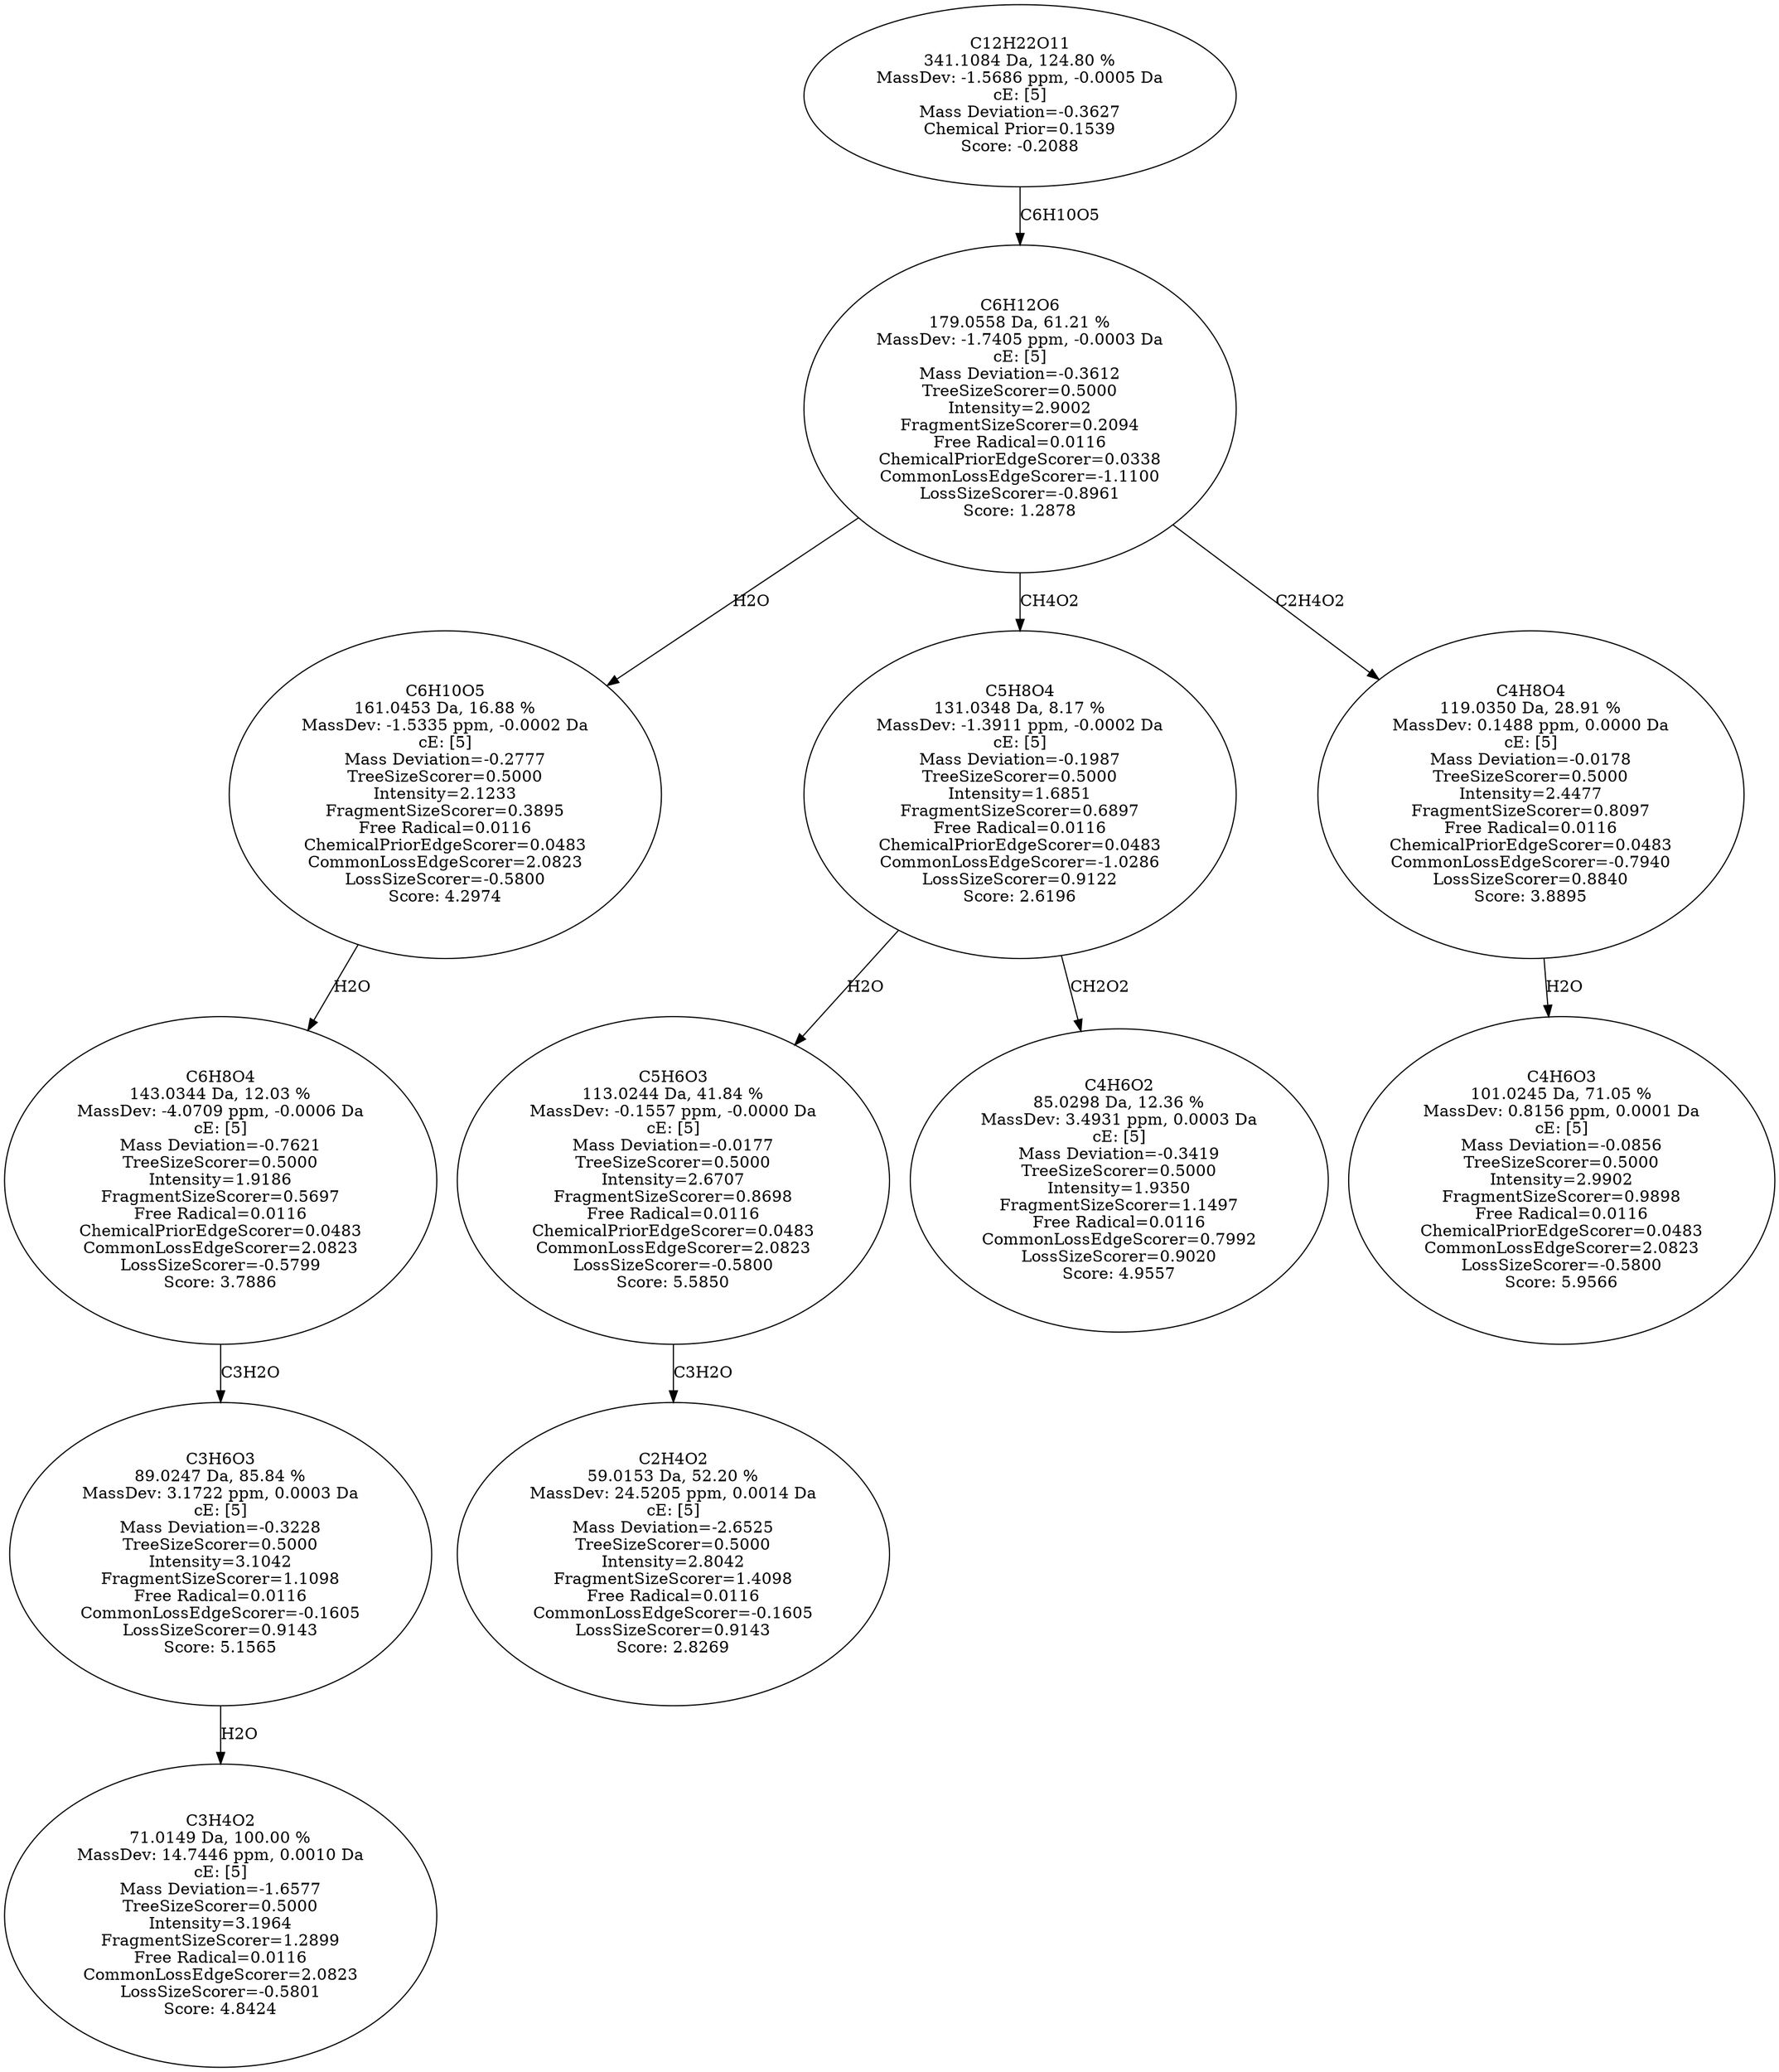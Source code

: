 strict digraph {
v1 [label="C3H4O2\n71.0149 Da, 100.00 %\nMassDev: 14.7446 ppm, 0.0010 Da\ncE: [5]\nMass Deviation=-1.6577\nTreeSizeScorer=0.5000\nIntensity=3.1964\nFragmentSizeScorer=1.2899\nFree Radical=0.0116\nCommonLossEdgeScorer=2.0823\nLossSizeScorer=-0.5801\nScore: 4.8424"];
v2 [label="C3H6O3\n89.0247 Da, 85.84 %\nMassDev: 3.1722 ppm, 0.0003 Da\ncE: [5]\nMass Deviation=-0.3228\nTreeSizeScorer=0.5000\nIntensity=3.1042\nFragmentSizeScorer=1.1098\nFree Radical=0.0116\nCommonLossEdgeScorer=-0.1605\nLossSizeScorer=0.9143\nScore: 5.1565"];
v3 [label="C6H8O4\n143.0344 Da, 12.03 %\nMassDev: -4.0709 ppm, -0.0006 Da\ncE: [5]\nMass Deviation=-0.7621\nTreeSizeScorer=0.5000\nIntensity=1.9186\nFragmentSizeScorer=0.5697\nFree Radical=0.0116\nChemicalPriorEdgeScorer=0.0483\nCommonLossEdgeScorer=2.0823\nLossSizeScorer=-0.5799\nScore: 3.7886"];
v4 [label="C6H10O5\n161.0453 Da, 16.88 %\nMassDev: -1.5335 ppm, -0.0002 Da\ncE: [5]\nMass Deviation=-0.2777\nTreeSizeScorer=0.5000\nIntensity=2.1233\nFragmentSizeScorer=0.3895\nFree Radical=0.0116\nChemicalPriorEdgeScorer=0.0483\nCommonLossEdgeScorer=2.0823\nLossSizeScorer=-0.5800\nScore: 4.2974"];
v5 [label="C2H4O2\n59.0153 Da, 52.20 %\nMassDev: 24.5205 ppm, 0.0014 Da\ncE: [5]\nMass Deviation=-2.6525\nTreeSizeScorer=0.5000\nIntensity=2.8042\nFragmentSizeScorer=1.4098\nFree Radical=0.0116\nCommonLossEdgeScorer=-0.1605\nLossSizeScorer=0.9143\nScore: 2.8269"];
v6 [label="C5H6O3\n113.0244 Da, 41.84 %\nMassDev: -0.1557 ppm, -0.0000 Da\ncE: [5]\nMass Deviation=-0.0177\nTreeSizeScorer=0.5000\nIntensity=2.6707\nFragmentSizeScorer=0.8698\nFree Radical=0.0116\nChemicalPriorEdgeScorer=0.0483\nCommonLossEdgeScorer=2.0823\nLossSizeScorer=-0.5800\nScore: 5.5850"];
v7 [label="C4H6O2\n85.0298 Da, 12.36 %\nMassDev: 3.4931 ppm, 0.0003 Da\ncE: [5]\nMass Deviation=-0.3419\nTreeSizeScorer=0.5000\nIntensity=1.9350\nFragmentSizeScorer=1.1497\nFree Radical=0.0116\nCommonLossEdgeScorer=0.7992\nLossSizeScorer=0.9020\nScore: 4.9557"];
v8 [label="C5H8O4\n131.0348 Da, 8.17 %\nMassDev: -1.3911 ppm, -0.0002 Da\ncE: [5]\nMass Deviation=-0.1987\nTreeSizeScorer=0.5000\nIntensity=1.6851\nFragmentSizeScorer=0.6897\nFree Radical=0.0116\nChemicalPriorEdgeScorer=0.0483\nCommonLossEdgeScorer=-1.0286\nLossSizeScorer=0.9122\nScore: 2.6196"];
v9 [label="C4H6O3\n101.0245 Da, 71.05 %\nMassDev: 0.8156 ppm, 0.0001 Da\ncE: [5]\nMass Deviation=-0.0856\nTreeSizeScorer=0.5000\nIntensity=2.9902\nFragmentSizeScorer=0.9898\nFree Radical=0.0116\nChemicalPriorEdgeScorer=0.0483\nCommonLossEdgeScorer=2.0823\nLossSizeScorer=-0.5800\nScore: 5.9566"];
v10 [label="C4H8O4\n119.0350 Da, 28.91 %\nMassDev: 0.1488 ppm, 0.0000 Da\ncE: [5]\nMass Deviation=-0.0178\nTreeSizeScorer=0.5000\nIntensity=2.4477\nFragmentSizeScorer=0.8097\nFree Radical=0.0116\nChemicalPriorEdgeScorer=0.0483\nCommonLossEdgeScorer=-0.7940\nLossSizeScorer=0.8840\nScore: 3.8895"];
v11 [label="C6H12O6\n179.0558 Da, 61.21 %\nMassDev: -1.7405 ppm, -0.0003 Da\ncE: [5]\nMass Deviation=-0.3612\nTreeSizeScorer=0.5000\nIntensity=2.9002\nFragmentSizeScorer=0.2094\nFree Radical=0.0116\nChemicalPriorEdgeScorer=0.0338\nCommonLossEdgeScorer=-1.1100\nLossSizeScorer=-0.8961\nScore: 1.2878"];
v12 [label="C12H22O11\n341.1084 Da, 124.80 %\nMassDev: -1.5686 ppm, -0.0005 Da\ncE: [5]\nMass Deviation=-0.3627\nChemical Prior=0.1539\nScore: -0.2088"];
v2 -> v1 [label="H2O"];
v3 -> v2 [label="C3H2O"];
v4 -> v3 [label="H2O"];
v11 -> v4 [label="H2O"];
v6 -> v5 [label="C3H2O"];
v8 -> v6 [label="H2O"];
v8 -> v7 [label="CH2O2"];
v11 -> v8 [label="CH4O2"];
v10 -> v9 [label="H2O"];
v11 -> v10 [label="C2H4O2"];
v12 -> v11 [label="C6H10O5"];
}